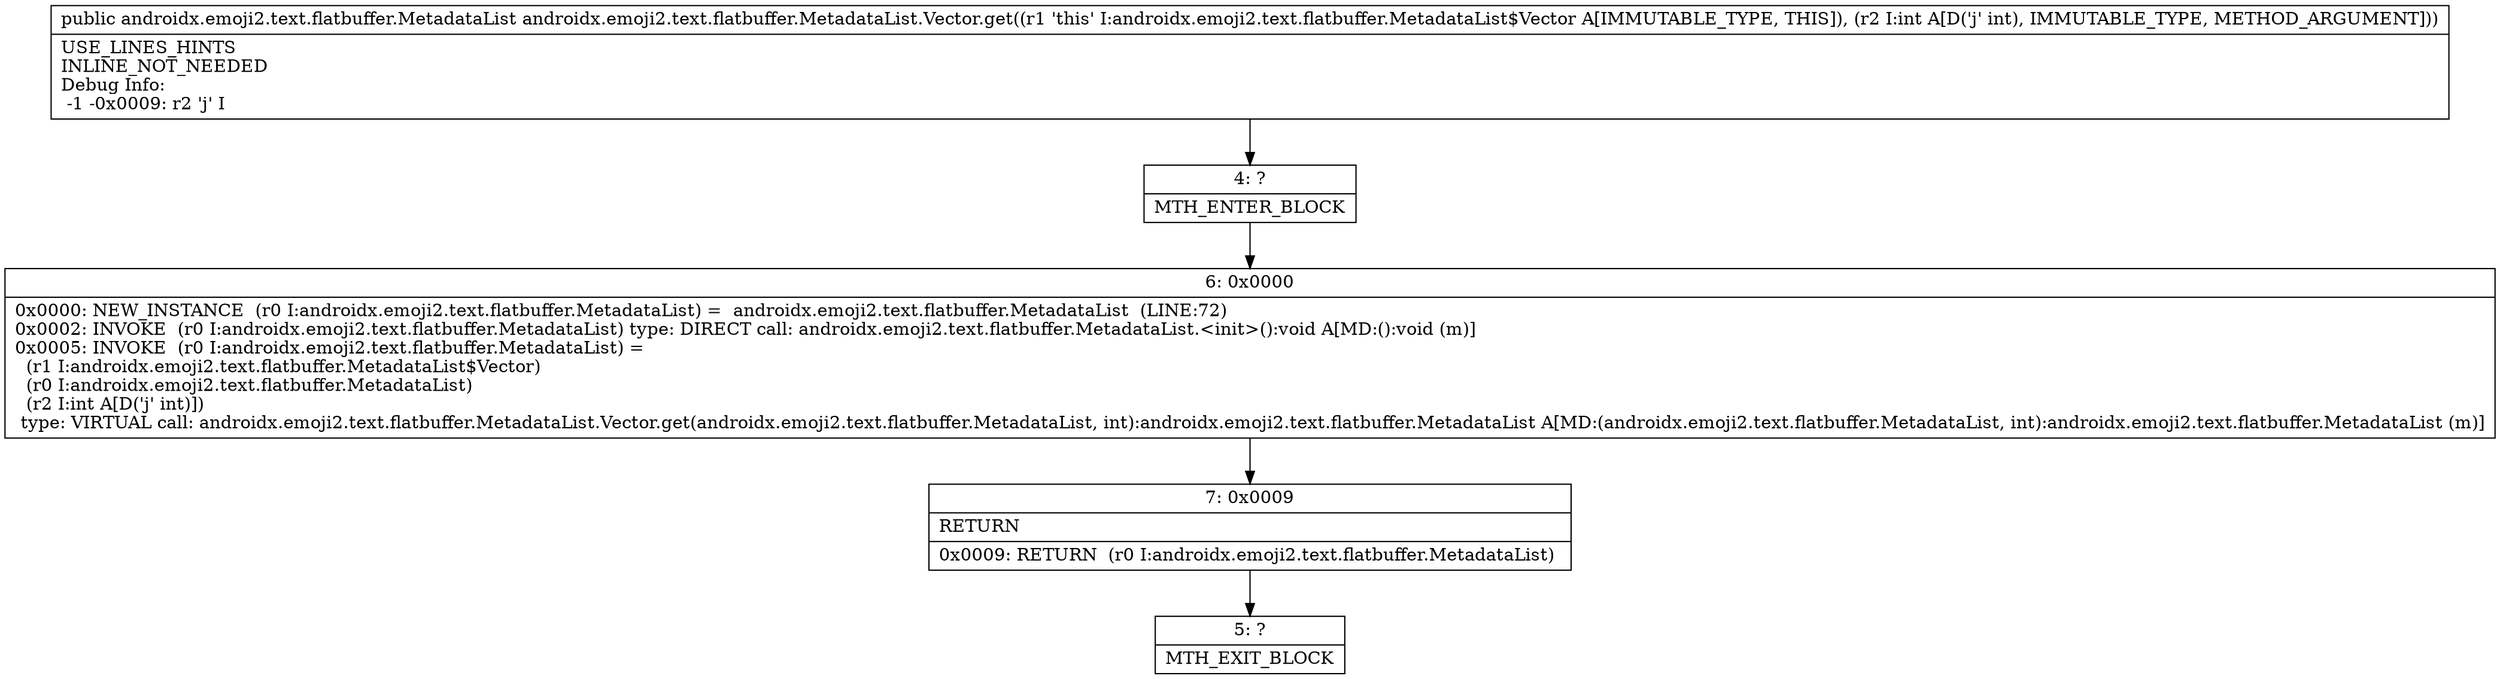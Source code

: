 digraph "CFG forandroidx.emoji2.text.flatbuffer.MetadataList.Vector.get(I)Landroidx\/emoji2\/text\/flatbuffer\/MetadataList;" {
Node_4 [shape=record,label="{4\:\ ?|MTH_ENTER_BLOCK\l}"];
Node_6 [shape=record,label="{6\:\ 0x0000|0x0000: NEW_INSTANCE  (r0 I:androidx.emoji2.text.flatbuffer.MetadataList) =  androidx.emoji2.text.flatbuffer.MetadataList  (LINE:72)\l0x0002: INVOKE  (r0 I:androidx.emoji2.text.flatbuffer.MetadataList) type: DIRECT call: androidx.emoji2.text.flatbuffer.MetadataList.\<init\>():void A[MD:():void (m)]\l0x0005: INVOKE  (r0 I:androidx.emoji2.text.flatbuffer.MetadataList) = \l  (r1 I:androidx.emoji2.text.flatbuffer.MetadataList$Vector)\l  (r0 I:androidx.emoji2.text.flatbuffer.MetadataList)\l  (r2 I:int A[D('j' int)])\l type: VIRTUAL call: androidx.emoji2.text.flatbuffer.MetadataList.Vector.get(androidx.emoji2.text.flatbuffer.MetadataList, int):androidx.emoji2.text.flatbuffer.MetadataList A[MD:(androidx.emoji2.text.flatbuffer.MetadataList, int):androidx.emoji2.text.flatbuffer.MetadataList (m)]\l}"];
Node_7 [shape=record,label="{7\:\ 0x0009|RETURN\l|0x0009: RETURN  (r0 I:androidx.emoji2.text.flatbuffer.MetadataList) \l}"];
Node_5 [shape=record,label="{5\:\ ?|MTH_EXIT_BLOCK\l}"];
MethodNode[shape=record,label="{public androidx.emoji2.text.flatbuffer.MetadataList androidx.emoji2.text.flatbuffer.MetadataList.Vector.get((r1 'this' I:androidx.emoji2.text.flatbuffer.MetadataList$Vector A[IMMUTABLE_TYPE, THIS]), (r2 I:int A[D('j' int), IMMUTABLE_TYPE, METHOD_ARGUMENT]))  | USE_LINES_HINTS\lINLINE_NOT_NEEDED\lDebug Info:\l  \-1 \-0x0009: r2 'j' I\l}"];
MethodNode -> Node_4;Node_4 -> Node_6;
Node_6 -> Node_7;
Node_7 -> Node_5;
}

